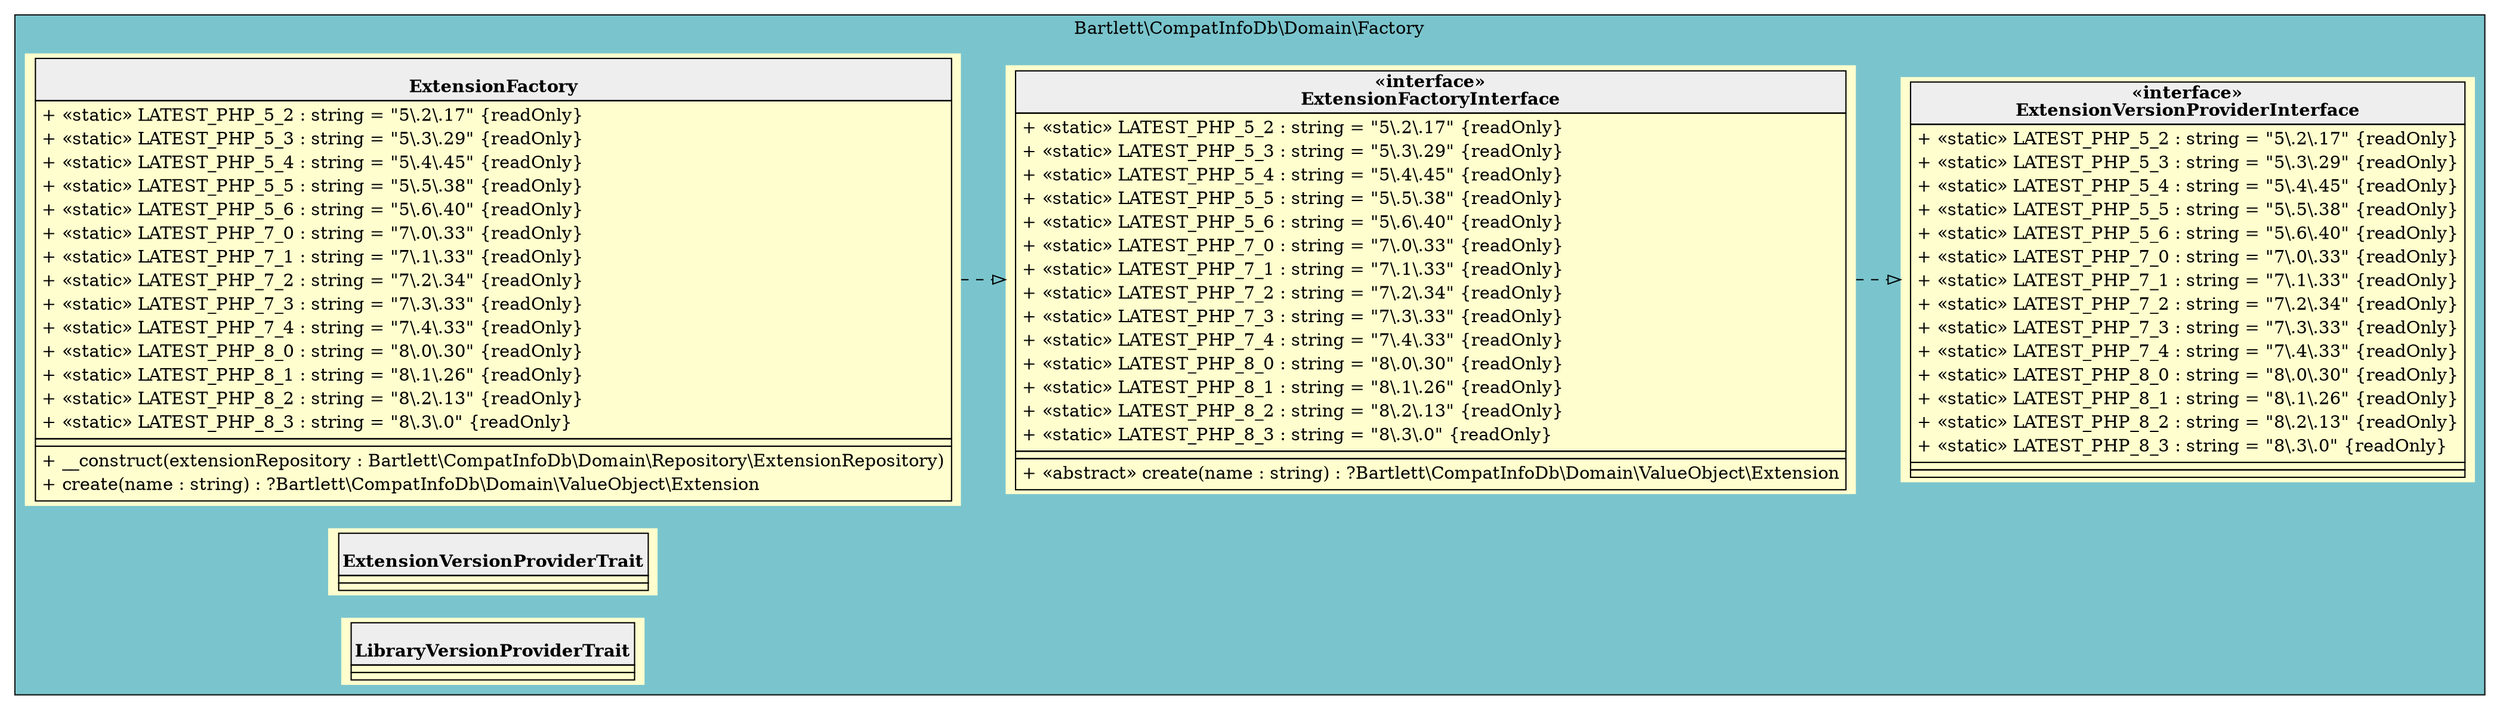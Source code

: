 digraph {
  graph [rankdir="LR" bgcolor="transparent"]
  node [fillcolor="#FEFECE" style="filled"]
  subgraph cluster_0 {
    graph [bgcolor="cadetblue3"]
    label = "Bartlett\\CompatInfoDb\\Domain\\Factory"
    "Bartlett\\CompatInfoDb\\Domain\\Factory\\ExtensionFactory" [shape="none" label=<
<table cellspacing="0" border="0" cellborder="1">
    <tr><td bgcolor="#eeeeee"><b><br/>ExtensionFactory</b></td></tr>
    <tr><td><table border="0" cellspacing="0" cellpadding="2">
    <tr><td align="left">+ «static» LATEST_PHP_5_2 : string = "5\.2\.17" {readOnly}</td></tr>
    <tr><td align="left">+ «static» LATEST_PHP_5_3 : string = "5\.3\.29" {readOnly}</td></tr>
    <tr><td align="left">+ «static» LATEST_PHP_5_4 : string = "5\.4\.45" {readOnly}</td></tr>
    <tr><td align="left">+ «static» LATEST_PHP_5_5 : string = "5\.5\.38" {readOnly}</td></tr>
    <tr><td align="left">+ «static» LATEST_PHP_5_6 : string = "5\.6\.40" {readOnly}</td></tr>
    <tr><td align="left">+ «static» LATEST_PHP_7_0 : string = "7\.0\.33" {readOnly}</td></tr>
    <tr><td align="left">+ «static» LATEST_PHP_7_1 : string = "7\.1\.33" {readOnly}</td></tr>
    <tr><td align="left">+ «static» LATEST_PHP_7_2 : string = "7\.2\.34" {readOnly}</td></tr>
    <tr><td align="left">+ «static» LATEST_PHP_7_3 : string = "7\.3\.33" {readOnly}</td></tr>
    <tr><td align="left">+ «static» LATEST_PHP_7_4 : string = "7\.4\.33" {readOnly}</td></tr>
    <tr><td align="left">+ «static» LATEST_PHP_8_0 : string = "8\.0\.30" {readOnly}</td></tr>
    <tr><td align="left">+ «static» LATEST_PHP_8_1 : string = "8\.1\.26" {readOnly}</td></tr>
    <tr><td align="left">+ «static» LATEST_PHP_8_2 : string = "8\.2\.13" {readOnly}</td></tr>
    <tr><td align="left">+ «static» LATEST_PHP_8_3 : string = "8\.3\.0" {readOnly}</td></tr>
</table></td></tr>
    <tr><td></td></tr>
    <tr><td><table border="0" cellspacing="0" cellpadding="2">
    <tr><td align="left">+ __construct(extensionRepository : Bartlett\\CompatInfoDb\\Domain\\Repository\\ExtensionRepository)</td></tr>
    <tr><td align="left">+ create(name : string) : ?Bartlett\\CompatInfoDb\\Domain\\ValueObject\\Extension</td></tr>
</table></td></tr>
</table>>]
    "Bartlett\\CompatInfoDb\\Domain\\Factory\\ExtensionFactoryInterface" [shape="none" label=<
<table cellspacing="0" border="0" cellborder="1">
    <tr><td bgcolor="#eeeeee"><b>«interface»<br/>ExtensionFactoryInterface</b></td></tr>
    <tr><td><table border="0" cellspacing="0" cellpadding="2">
    <tr><td align="left">+ «static» LATEST_PHP_5_2 : string = "5\.2\.17" {readOnly}</td></tr>
    <tr><td align="left">+ «static» LATEST_PHP_5_3 : string = "5\.3\.29" {readOnly}</td></tr>
    <tr><td align="left">+ «static» LATEST_PHP_5_4 : string = "5\.4\.45" {readOnly}</td></tr>
    <tr><td align="left">+ «static» LATEST_PHP_5_5 : string = "5\.5\.38" {readOnly}</td></tr>
    <tr><td align="left">+ «static» LATEST_PHP_5_6 : string = "5\.6\.40" {readOnly}</td></tr>
    <tr><td align="left">+ «static» LATEST_PHP_7_0 : string = "7\.0\.33" {readOnly}</td></tr>
    <tr><td align="left">+ «static» LATEST_PHP_7_1 : string = "7\.1\.33" {readOnly}</td></tr>
    <tr><td align="left">+ «static» LATEST_PHP_7_2 : string = "7\.2\.34" {readOnly}</td></tr>
    <tr><td align="left">+ «static» LATEST_PHP_7_3 : string = "7\.3\.33" {readOnly}</td></tr>
    <tr><td align="left">+ «static» LATEST_PHP_7_4 : string = "7\.4\.33" {readOnly}</td></tr>
    <tr><td align="left">+ «static» LATEST_PHP_8_0 : string = "8\.0\.30" {readOnly}</td></tr>
    <tr><td align="left">+ «static» LATEST_PHP_8_1 : string = "8\.1\.26" {readOnly}</td></tr>
    <tr><td align="left">+ «static» LATEST_PHP_8_2 : string = "8\.2\.13" {readOnly}</td></tr>
    <tr><td align="left">+ «static» LATEST_PHP_8_3 : string = "8\.3\.0" {readOnly}</td></tr>
</table></td></tr>
    <tr><td></td></tr>
    <tr><td><table border="0" cellspacing="0" cellpadding="2">
    <tr><td align="left">+ «abstract» create(name : string) : ?Bartlett\\CompatInfoDb\\Domain\\ValueObject\\Extension</td></tr>
</table></td></tr>
</table>>]
    "Bartlett\\CompatInfoDb\\Domain\\Factory\\ExtensionVersionProviderInterface" [shape="none" label=<
<table cellspacing="0" border="0" cellborder="1">
    <tr><td bgcolor="#eeeeee"><b>«interface»<br/>ExtensionVersionProviderInterface</b></td></tr>
    <tr><td><table border="0" cellspacing="0" cellpadding="2">
    <tr><td align="left">+ «static» LATEST_PHP_5_2 : string = "5\.2\.17" {readOnly}</td></tr>
    <tr><td align="left">+ «static» LATEST_PHP_5_3 : string = "5\.3\.29" {readOnly}</td></tr>
    <tr><td align="left">+ «static» LATEST_PHP_5_4 : string = "5\.4\.45" {readOnly}</td></tr>
    <tr><td align="left">+ «static» LATEST_PHP_5_5 : string = "5\.5\.38" {readOnly}</td></tr>
    <tr><td align="left">+ «static» LATEST_PHP_5_6 : string = "5\.6\.40" {readOnly}</td></tr>
    <tr><td align="left">+ «static» LATEST_PHP_7_0 : string = "7\.0\.33" {readOnly}</td></tr>
    <tr><td align="left">+ «static» LATEST_PHP_7_1 : string = "7\.1\.33" {readOnly}</td></tr>
    <tr><td align="left">+ «static» LATEST_PHP_7_2 : string = "7\.2\.34" {readOnly}</td></tr>
    <tr><td align="left">+ «static» LATEST_PHP_7_3 : string = "7\.3\.33" {readOnly}</td></tr>
    <tr><td align="left">+ «static» LATEST_PHP_7_4 : string = "7\.4\.33" {readOnly}</td></tr>
    <tr><td align="left">+ «static» LATEST_PHP_8_0 : string = "8\.0\.30" {readOnly}</td></tr>
    <tr><td align="left">+ «static» LATEST_PHP_8_1 : string = "8\.1\.26" {readOnly}</td></tr>
    <tr><td align="left">+ «static» LATEST_PHP_8_2 : string = "8\.2\.13" {readOnly}</td></tr>
    <tr><td align="left">+ «static» LATEST_PHP_8_3 : string = "8\.3\.0" {readOnly}</td></tr>
</table></td></tr>
    <tr><td></td></tr>
    <tr><td></td></tr>
</table>>]
    "Bartlett\\CompatInfoDb\\Domain\\Factory\\ExtensionVersionProviderTrait" [shape="none" label=<
<table cellspacing="0" border="0" cellborder="1">
    <tr><td bgcolor="#eeeeee"><b><br/>ExtensionVersionProviderTrait</b></td></tr>
    <tr><td></td></tr>
    <tr><td></td></tr>
</table>>]
    "Bartlett\\CompatInfoDb\\Domain\\Factory\\LibraryVersionProviderTrait" [shape="none" label=<
<table cellspacing="0" border="0" cellborder="1">
    <tr><td bgcolor="#eeeeee"><b><br/>LibraryVersionProviderTrait</b></td></tr>
    <tr><td></td></tr>
    <tr><td></td></tr>
</table>>]
  }
  "Bartlett\\CompatInfoDb\\Domain\\Factory\\ExtensionFactoryInterface" -> "Bartlett\\CompatInfoDb\\Domain\\Factory\\ExtensionVersionProviderInterface" [arrowhead="empty" style="dashed"]
  "Bartlett\\CompatInfoDb\\Domain\\Factory\\ExtensionFactory" -> "Bartlett\\CompatInfoDb\\Domain\\Factory\\ExtensionFactoryInterface" [arrowhead="empty" style="dashed"]
}
